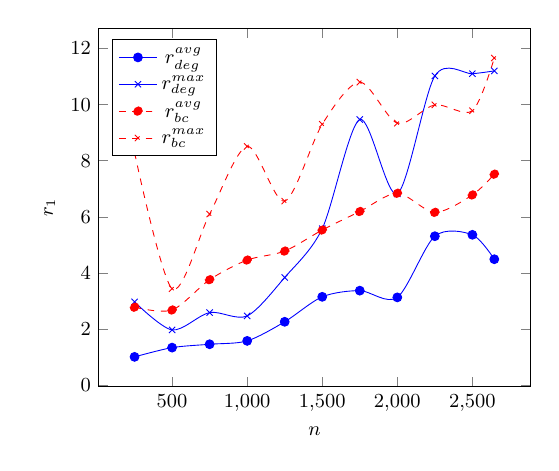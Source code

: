 \tikzstyle{textstyle}=[font=\fontsize{9}{9}\selectfont]
\begin{tikzpicture}[textstyle, scale=0.8]
    \begin{axis}[
        xlabel={$n$},
        ylabel={$r_{1}$},
		legend pos=north west
        ]
        
    \addplot[smooth,mark=*,color=blue] plot coordinates {
		(250,1.01)
		(500,1.34)
		(750,1.46)
		(1000,1.58)
		(1250,2.26)
		(1500,3.15)
		(1750,3.37)
		(2000,3.13)
		(2250,5.31)
		(2500,5.36)
		(2646,4.49)
    };
    \addlegendentry{$r_{deg}^{avg}$}
    
    \addplot[smooth,mark=x,color=blue] plot coordinates {
		(250,2.97)
		(500,1.97)
		(750,2.59)
		(1000,2.47)
		(1250,3.84)
		(1500,5.58)
		(1750,9.47)
		(2000,6.82)
		(2250,11.02)
		(2500,11.1)
		(2646,11.20)
    };
    \addlegendentry{$r_{deg}^{max}$}

    \addplot[smooth,mark=*, color=red, dashed] plot coordinates {
		(250,2.78)
		(500,2.68)
		(750,3.76)
		(1000,4.46)
		(1250,4.78)
		(1500,5.53)
		(1750,6.19)
		(2000,6.84)
		(2250,6.16)
		(2500,6.78)
		(2646,7.52)
    };
    \addlegendentry{$r_{bc}^{avg}$}
    
    \addplot[smooth,mark=x, color=red, dashed] plot coordinates {
		(250,8.29)
		(500,3.44)
		(750,6.10)
		(1000,8.51)
		(1250,6.56)
		(1500,9.3)
		(1750,10.8)
		(2000,9.34)
		(2250,9.99)
		(2500,9.78)
		(2646,11.66)
    };
    \addlegendentry{$r_{bc}^{max}$}
    
    \end{axis}
\end{tikzpicture}
